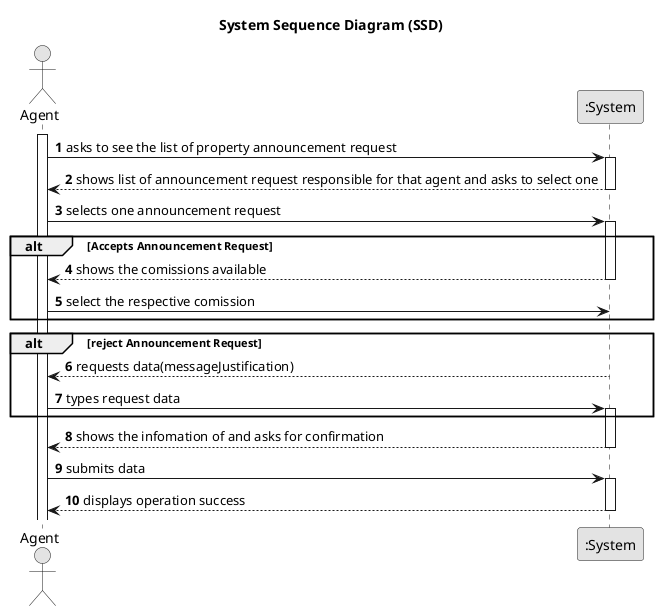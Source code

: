 @startuml
skinparam monochrome true
skinparam packageStyle rectangle
skinparam shadowing false

title System Sequence Diagram (SSD)

autonumber

actor "Agent" as Agent
participant ":System" as System

activate Agent

    Agent -> System : asks to see the list of property announcement request
    activate System

     System --> Agent : shows list of announcement request responsible for that agent and asks to select one
        deactivate System

            Agent -> System : selects one announcement request
            activate System

alt Accepts Announcement Request
System --> Agent:shows the comissions available
deactivate System

Agent -> System:select the respective comission
deactivate System
end
alt reject Announcement Request
System --> Agent:requests data(messageJustification)
deactivate System

Agent -> System:types request data
activate System
end

System --> Agent: shows the infomation of and asks for confirmation
deactivate System


 Agent -> System : submits data
    activate System

        System --> Agent : displays operation success
    deactivate System



@enduml